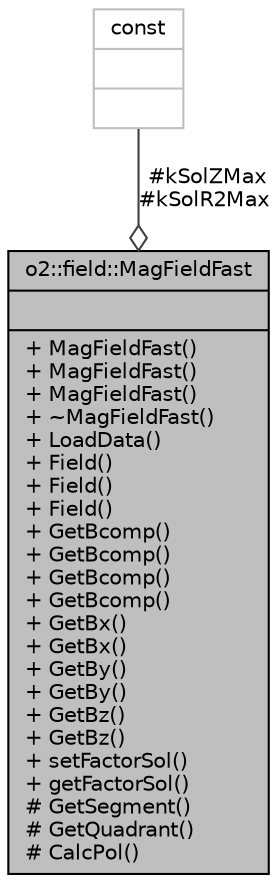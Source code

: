 digraph "o2::field::MagFieldFast"
{
 // INTERACTIVE_SVG=YES
  bgcolor="transparent";
  edge [fontname="Helvetica",fontsize="10",labelfontname="Helvetica",labelfontsize="10"];
  node [fontname="Helvetica",fontsize="10",shape=record];
  Node1 [label="{o2::field::MagFieldFast\n||+ MagFieldFast()\l+ MagFieldFast()\l+ MagFieldFast()\l+ ~MagFieldFast()\l+ LoadData()\l+ Field()\l+ Field()\l+ Field()\l+ GetBcomp()\l+ GetBcomp()\l+ GetBcomp()\l+ GetBcomp()\l+ GetBx()\l+ GetBx()\l+ GetBy()\l+ GetBy()\l+ GetBz()\l+ GetBz()\l+ setFactorSol()\l+ getFactorSol()\l# GetSegment()\l# GetQuadrant()\l# CalcPol()\l}",height=0.2,width=0.4,color="black", fillcolor="grey75", style="filled", fontcolor="black"];
  Node2 -> Node1 [color="grey25",fontsize="10",style="solid",label=" #kSolZMax\n#kSolR2Max" ,arrowhead="odiamond",fontname="Helvetica"];
  Node2 [label="{const\n||}",height=0.2,width=0.4,color="grey75"];
}
